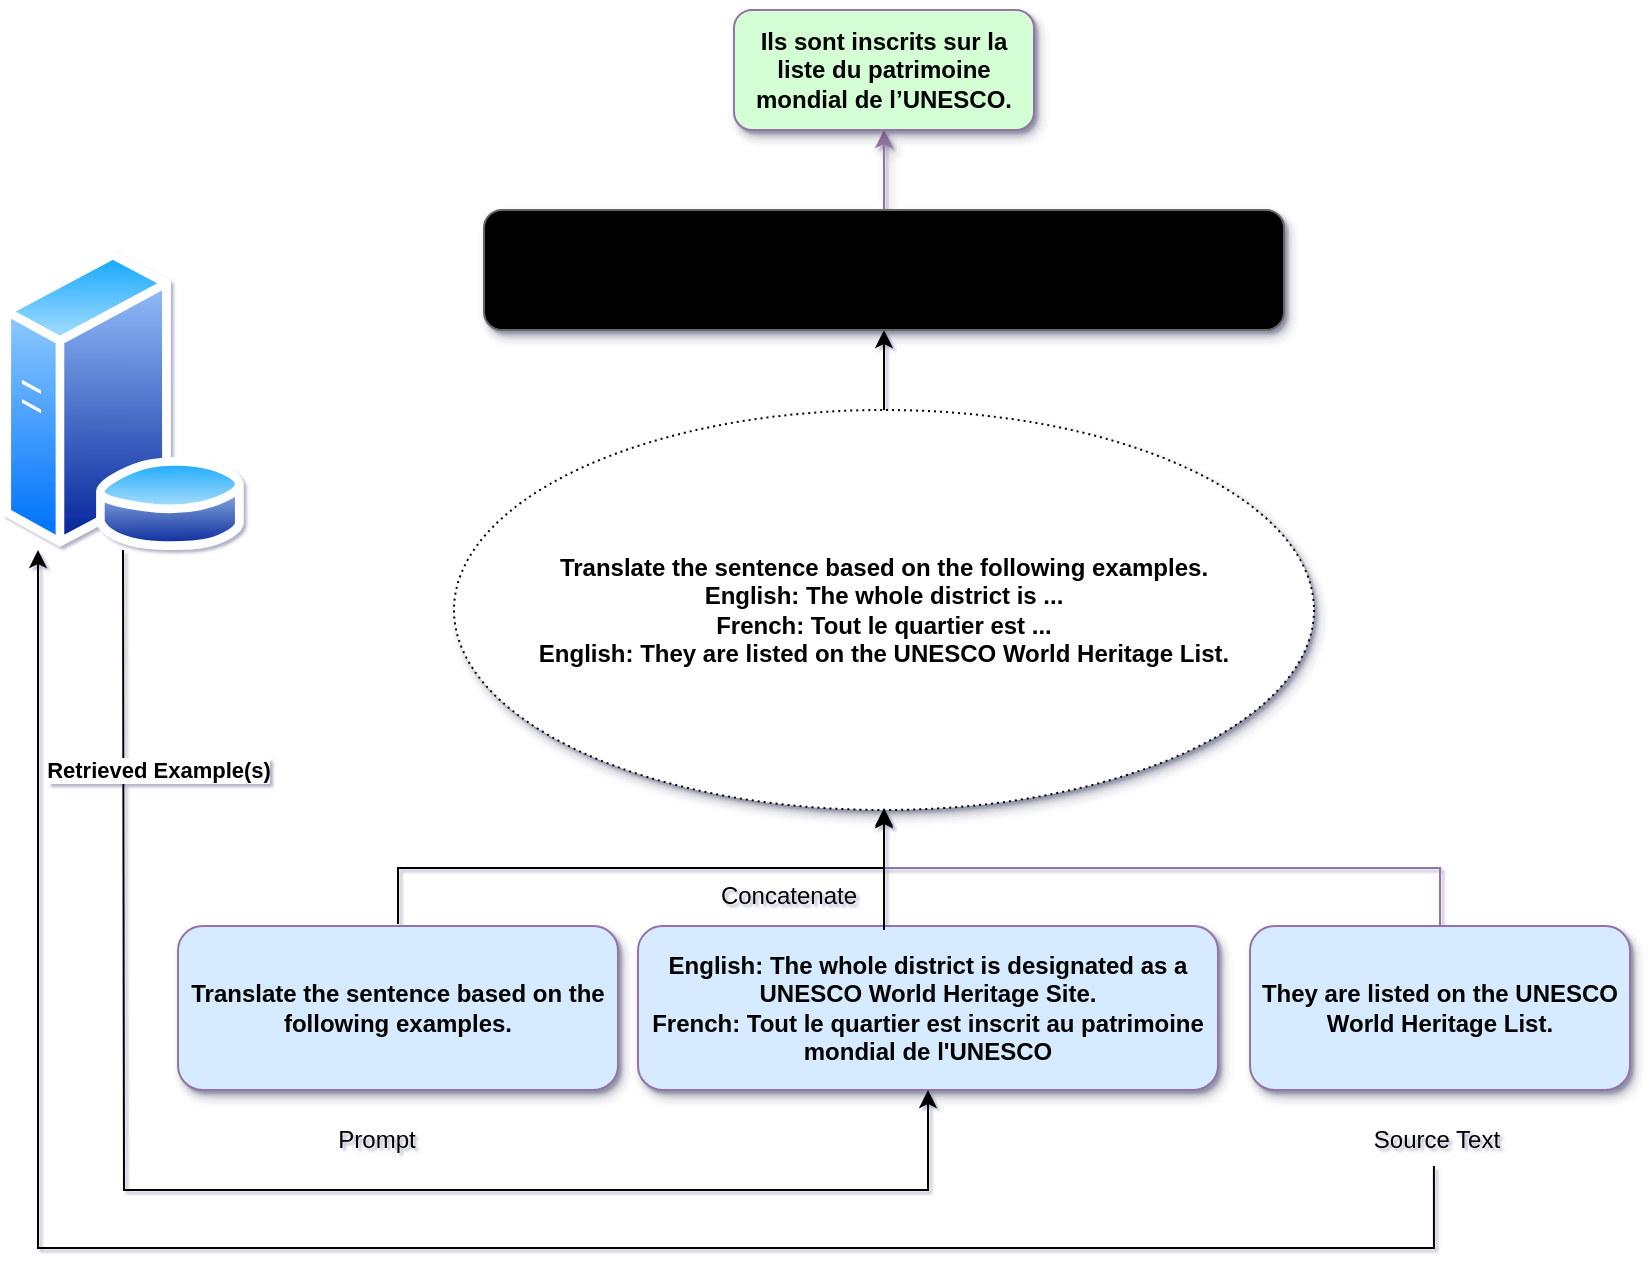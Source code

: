 <mxfile version="26.2.3">
  <diagram name="Page-1" id="dPe-yoAAF0uT67GYots7">
    <mxGraphModel dx="1307" dy="795" grid="1" gridSize="10" guides="1" tooltips="1" connect="1" arrows="1" fold="1" page="1" pageScale="1" pageWidth="850" pageHeight="1100" math="0" shadow="1">
      <root>
        <mxCell id="0" />
        <mxCell id="1" parent="0" />
        <mxCell id="rVGYfOko8amNhe19nSk2-1" value="&lt;span class=&quot;OYPEnA font-feature-liga-off font-feature-clig-off font-feature-calt-off text-decoration-none text-strikethrough-none&quot; style=&quot;color: rgb(0, 0, 0); font-style: normal; font-kerning: normal;&quot;&gt;Translate the sentence based on the following examples.&lt;/span&gt;" style="rounded=1;whiteSpace=wrap;html=1;shadow=1;fontStyle=1;fillColor=#D6EBFF;strokeColor=#9673a6;" parent="1" vertex="1">
          <mxGeometry x="110" y="468" width="220" height="82" as="geometry" />
        </mxCell>
        <mxCell id="rVGYfOko8amNhe19nSk2-5" value="" style="edgeStyle=orthogonalEdgeStyle;rounded=0;orthogonalLoop=1;jettySize=auto;html=1;shadow=0;fontStyle=1;fillColor=#e1d5e7;strokeColor=#9673a6;" parent="1" source="rVGYfOko8amNhe19nSk2-2" target="rVGYfOko8amNhe19nSk2-3" edge="1">
          <mxGeometry relative="1" as="geometry" />
        </mxCell>
        <mxCell id="rVGYfOko8amNhe19nSk2-2" value="&lt;span class=&quot;OYPEnA font-feature-liga-off font-feature-clig-off font-feature-calt-off text-decoration-none text-strikethrough-none&quot; style=&quot;color: rgb(0, 0, 0); font-style: normal; font-kerning: normal;&quot;&gt;They are listed on the UNESCO World Heritage List.&lt;/span&gt;" style="rounded=1;whiteSpace=wrap;html=1;shadow=1;fontStyle=1;fillColor=#D6EBFF;strokeColor=#9673a6;" parent="1" vertex="1">
          <mxGeometry x="646" y="468" width="190" height="82" as="geometry" />
        </mxCell>
        <mxCell id="00uqzowmlft3CjKkbiBN-6" value="" style="edgeStyle=orthogonalEdgeStyle;rounded=0;orthogonalLoop=1;jettySize=auto;html=1;" edge="1" parent="1" source="rVGYfOko8amNhe19nSk2-3" target="rVGYfOko8amNhe19nSk2-9">
          <mxGeometry relative="1" as="geometry" />
        </mxCell>
        <mxCell id="rVGYfOko8amNhe19nSk2-3" value="&lt;span class=&quot;OYPEnA font-feature-liga-off font-feature-clig-off font-feature-calt-off text-decoration-none text-strikethrough-none&quot; style=&quot;color: rgb(0, 0, 0); font-style: normal; font-kerning: normal;&quot;&gt;Translate the sentence based on the following examples.&lt;/span&gt;&lt;br&gt;&lt;div&gt;English: The whole district is ...&lt;/div&gt;&lt;div&gt;French: Tout le quartier est ...&lt;/div&gt;&lt;div&gt;English: &lt;span class=&quot;OYPEnA font-feature-liga-off font-feature-clig-off font-feature-calt-off text-decoration-none text-strikethrough-none&quot; style=&quot;color: rgb(0, 0, 0); font-style: normal; font-kerning: normal;&quot;&gt;They are listed on the UNESCO World Heritage List.&lt;/span&gt;&lt;/div&gt;" style="ellipse;whiteSpace=wrap;html=1;shadow=1;fontStyle=1;gradientColor=none;dashed=1;dashPattern=1 2;" parent="1" vertex="1">
          <mxGeometry x="248" y="210" width="430" height="200" as="geometry" />
        </mxCell>
        <mxCell id="rVGYfOko8amNhe19nSk2-6" value="Prompt" style="text;html=1;align=center;verticalAlign=middle;resizable=0;points=[];autosize=1;shadow=1;fontStyle=0;" parent="1" vertex="1">
          <mxGeometry x="179" y="560" width="60" height="30" as="geometry" />
        </mxCell>
        <mxCell id="rVGYfOko8amNhe19nSk2-7" value="&lt;div&gt;Source Text&lt;/div&gt;" style="text;html=1;align=center;verticalAlign=middle;resizable=0;points=[];autosize=1;shadow=1;fontStyle=0;" parent="1" vertex="1">
          <mxGeometry x="694" y="560" width="90" height="30" as="geometry" />
        </mxCell>
        <mxCell id="rVGYfOko8amNhe19nSk2-8" value="Concatenate" style="text;html=1;align=center;verticalAlign=middle;resizable=0;points=[];autosize=1;shadow=1;fontStyle=0;" parent="1" vertex="1">
          <mxGeometry x="370" y="438" width="90" height="30" as="geometry" />
        </mxCell>
        <mxCell id="rVGYfOko8amNhe19nSk2-12" value="" style="edgeStyle=orthogonalEdgeStyle;rounded=0;orthogonalLoop=1;jettySize=auto;html=1;shadow=1;fontStyle=1;fillColor=#e1d5e7;strokeColor=#9673a6;" parent="1" source="rVGYfOko8amNhe19nSk2-9" target="rVGYfOko8amNhe19nSk2-11" edge="1">
          <mxGeometry relative="1" as="geometry" />
        </mxCell>
        <mxCell id="rVGYfOko8amNhe19nSk2-9" value="&lt;font style=&quot;font-size: 18px;&quot;&gt;Large Language Model&lt;/font&gt;" style="rounded=1;whiteSpace=wrap;html=1;shadow=1;fontStyle=1;fillColor=light-dark(#e2d6f3, #ededed);strokeColor=#666666;gradientColor=light-dark(#c6b2e3, #535353);" parent="1" vertex="1">
          <mxGeometry x="263" y="110" width="400" height="60" as="geometry" />
        </mxCell>
        <mxCell id="rVGYfOko8amNhe19nSk2-11" value="&lt;div class=&quot;line-clamp-2&quot;&gt;&lt;div class=&quot;&quot; dir=&quot;auto&quot;&gt;&lt;span class=&quot;&quot;&gt;Ils sont inscrits sur la liste du patrimoine mondial de l’UNESCO.&lt;/span&gt;&lt;/div&gt;&lt;/div&gt;" style="whiteSpace=wrap;html=1;rounded=1;shadow=1;fontStyle=1;fillColor=#D4FFD4;strokeColor=#9673a6;" parent="1" vertex="1">
          <mxGeometry x="388" y="10" width="150" height="60" as="geometry" />
        </mxCell>
        <mxCell id="00uqzowmlft3CjKkbiBN-2" value="" style="image;aspect=fixed;perimeter=ellipsePerimeter;html=1;align=center;shadow=0;dashed=0;spacingTop=3;image=img/lib/active_directory/database_server.svg;" vertex="1" parent="1">
          <mxGeometry x="21" y="130" width="123" height="150" as="geometry" />
        </mxCell>
        <mxCell id="00uqzowmlft3CjKkbiBN-3" value="" style="endArrow=classic;html=1;rounded=0;exitX=0.522;exitY=0.967;exitDx=0;exitDy=0;exitPerimeter=0;entryX=0.179;entryY=1.007;entryDx=0;entryDy=0;entryPerimeter=0;" edge="1" parent="1">
          <mxGeometry width="50" height="50" relative="1" as="geometry">
            <mxPoint x="737.96" y="587.96" as="sourcePoint" />
            <mxPoint x="39.997" y="280.0" as="targetPoint" />
            <Array as="points">
              <mxPoint x="737.98" y="628.95" />
              <mxPoint x="40" y="629" />
            </Array>
          </mxGeometry>
        </mxCell>
        <mxCell id="00uqzowmlft3CjKkbiBN-4" value="&lt;div&gt;English: The whole district is designated as a UNESCO World Heritage Site.&lt;/div&gt;&lt;div&gt;French: Tout le quartier est inscrit au patrimoine mondial de l&#39;UNESCO&lt;/div&gt;" style="rounded=1;whiteSpace=wrap;html=1;shadow=1;fontStyle=1;fillColor=#D6EBFF;strokeColor=#9673a6;" vertex="1" parent="1">
          <mxGeometry x="340" y="468" width="290" height="82" as="geometry" />
        </mxCell>
        <mxCell id="00uqzowmlft3CjKkbiBN-7" value="" style="endArrow=classic;html=1;rounded=0;exitX=0.5;exitY=1;exitDx=0;exitDy=0;entryX=0.5;entryY=1;entryDx=0;entryDy=0;" edge="1" parent="1" source="00uqzowmlft3CjKkbiBN-2" target="00uqzowmlft3CjKkbiBN-4">
          <mxGeometry relative="1" as="geometry">
            <mxPoint x="380" y="420" as="sourcePoint" />
            <mxPoint x="480" y="420" as="targetPoint" />
            <Array as="points">
              <mxPoint x="83" y="600" />
              <mxPoint x="485" y="600" />
            </Array>
          </mxGeometry>
        </mxCell>
        <mxCell id="00uqzowmlft3CjKkbiBN-8" value="&lt;b&gt;&lt;span&gt;&lt;span class=&quot;JgzqYd&quot;&gt;Retrieved&lt;/span&gt;&lt;/span&gt; Example(s)&lt;/b&gt;" style="edgeLabel;resizable=0;html=1;;align=center;verticalAlign=middle;" connectable="0" vertex="1" parent="00uqzowmlft3CjKkbiBN-7">
          <mxGeometry relative="1" as="geometry">
            <mxPoint x="-49" y="-210" as="offset" />
          </mxGeometry>
        </mxCell>
        <mxCell id="00uqzowmlft3CjKkbiBN-9" value="" style="endArrow=classic;html=1;rounded=0;exitX=0.5;exitY=0;exitDx=0;exitDy=0;entryX=0.5;entryY=1;entryDx=0;entryDy=0;" edge="1" parent="1">
          <mxGeometry width="50" height="50" relative="1" as="geometry">
            <mxPoint x="220" y="467" as="sourcePoint" />
            <mxPoint x="463" y="409" as="targetPoint" />
            <Array as="points">
              <mxPoint x="220" y="439" />
              <mxPoint x="463" y="439" />
            </Array>
          </mxGeometry>
        </mxCell>
        <mxCell id="00uqzowmlft3CjKkbiBN-10" value="" style="endArrow=classic;html=1;rounded=0;entryX=0.5;entryY=1;entryDx=0;entryDy=0;" edge="1" parent="1" target="rVGYfOko8amNhe19nSk2-3">
          <mxGeometry width="50" height="50" relative="1" as="geometry">
            <mxPoint x="463" y="470" as="sourcePoint" />
            <mxPoint x="450" y="390" as="targetPoint" />
          </mxGeometry>
        </mxCell>
      </root>
    </mxGraphModel>
  </diagram>
</mxfile>
